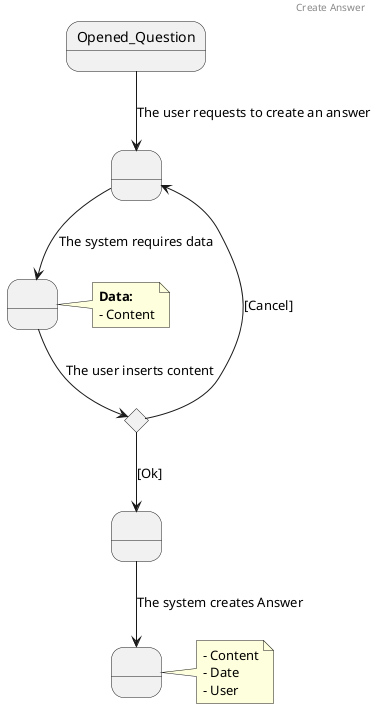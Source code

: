 @startuml

header Create Answer

state " " as s1
state " " as s2
state " " as s3
state " " as s4
state "Decision" as Decision <<choice>>

Opened_Question --> s1 : The user requests to create an answer
s1 --> s2 : The system requires data

note right of s2
<b>Data:</b>
- Content
end note

s2 --> Decision : The user inserts content

Decision --> s3 : [Ok]
Decision -up-> s1 : [Cancel]

s3 --> s4 : The system creates Answer

note right of s4
- Content
- Date
- User
end note

@enduml